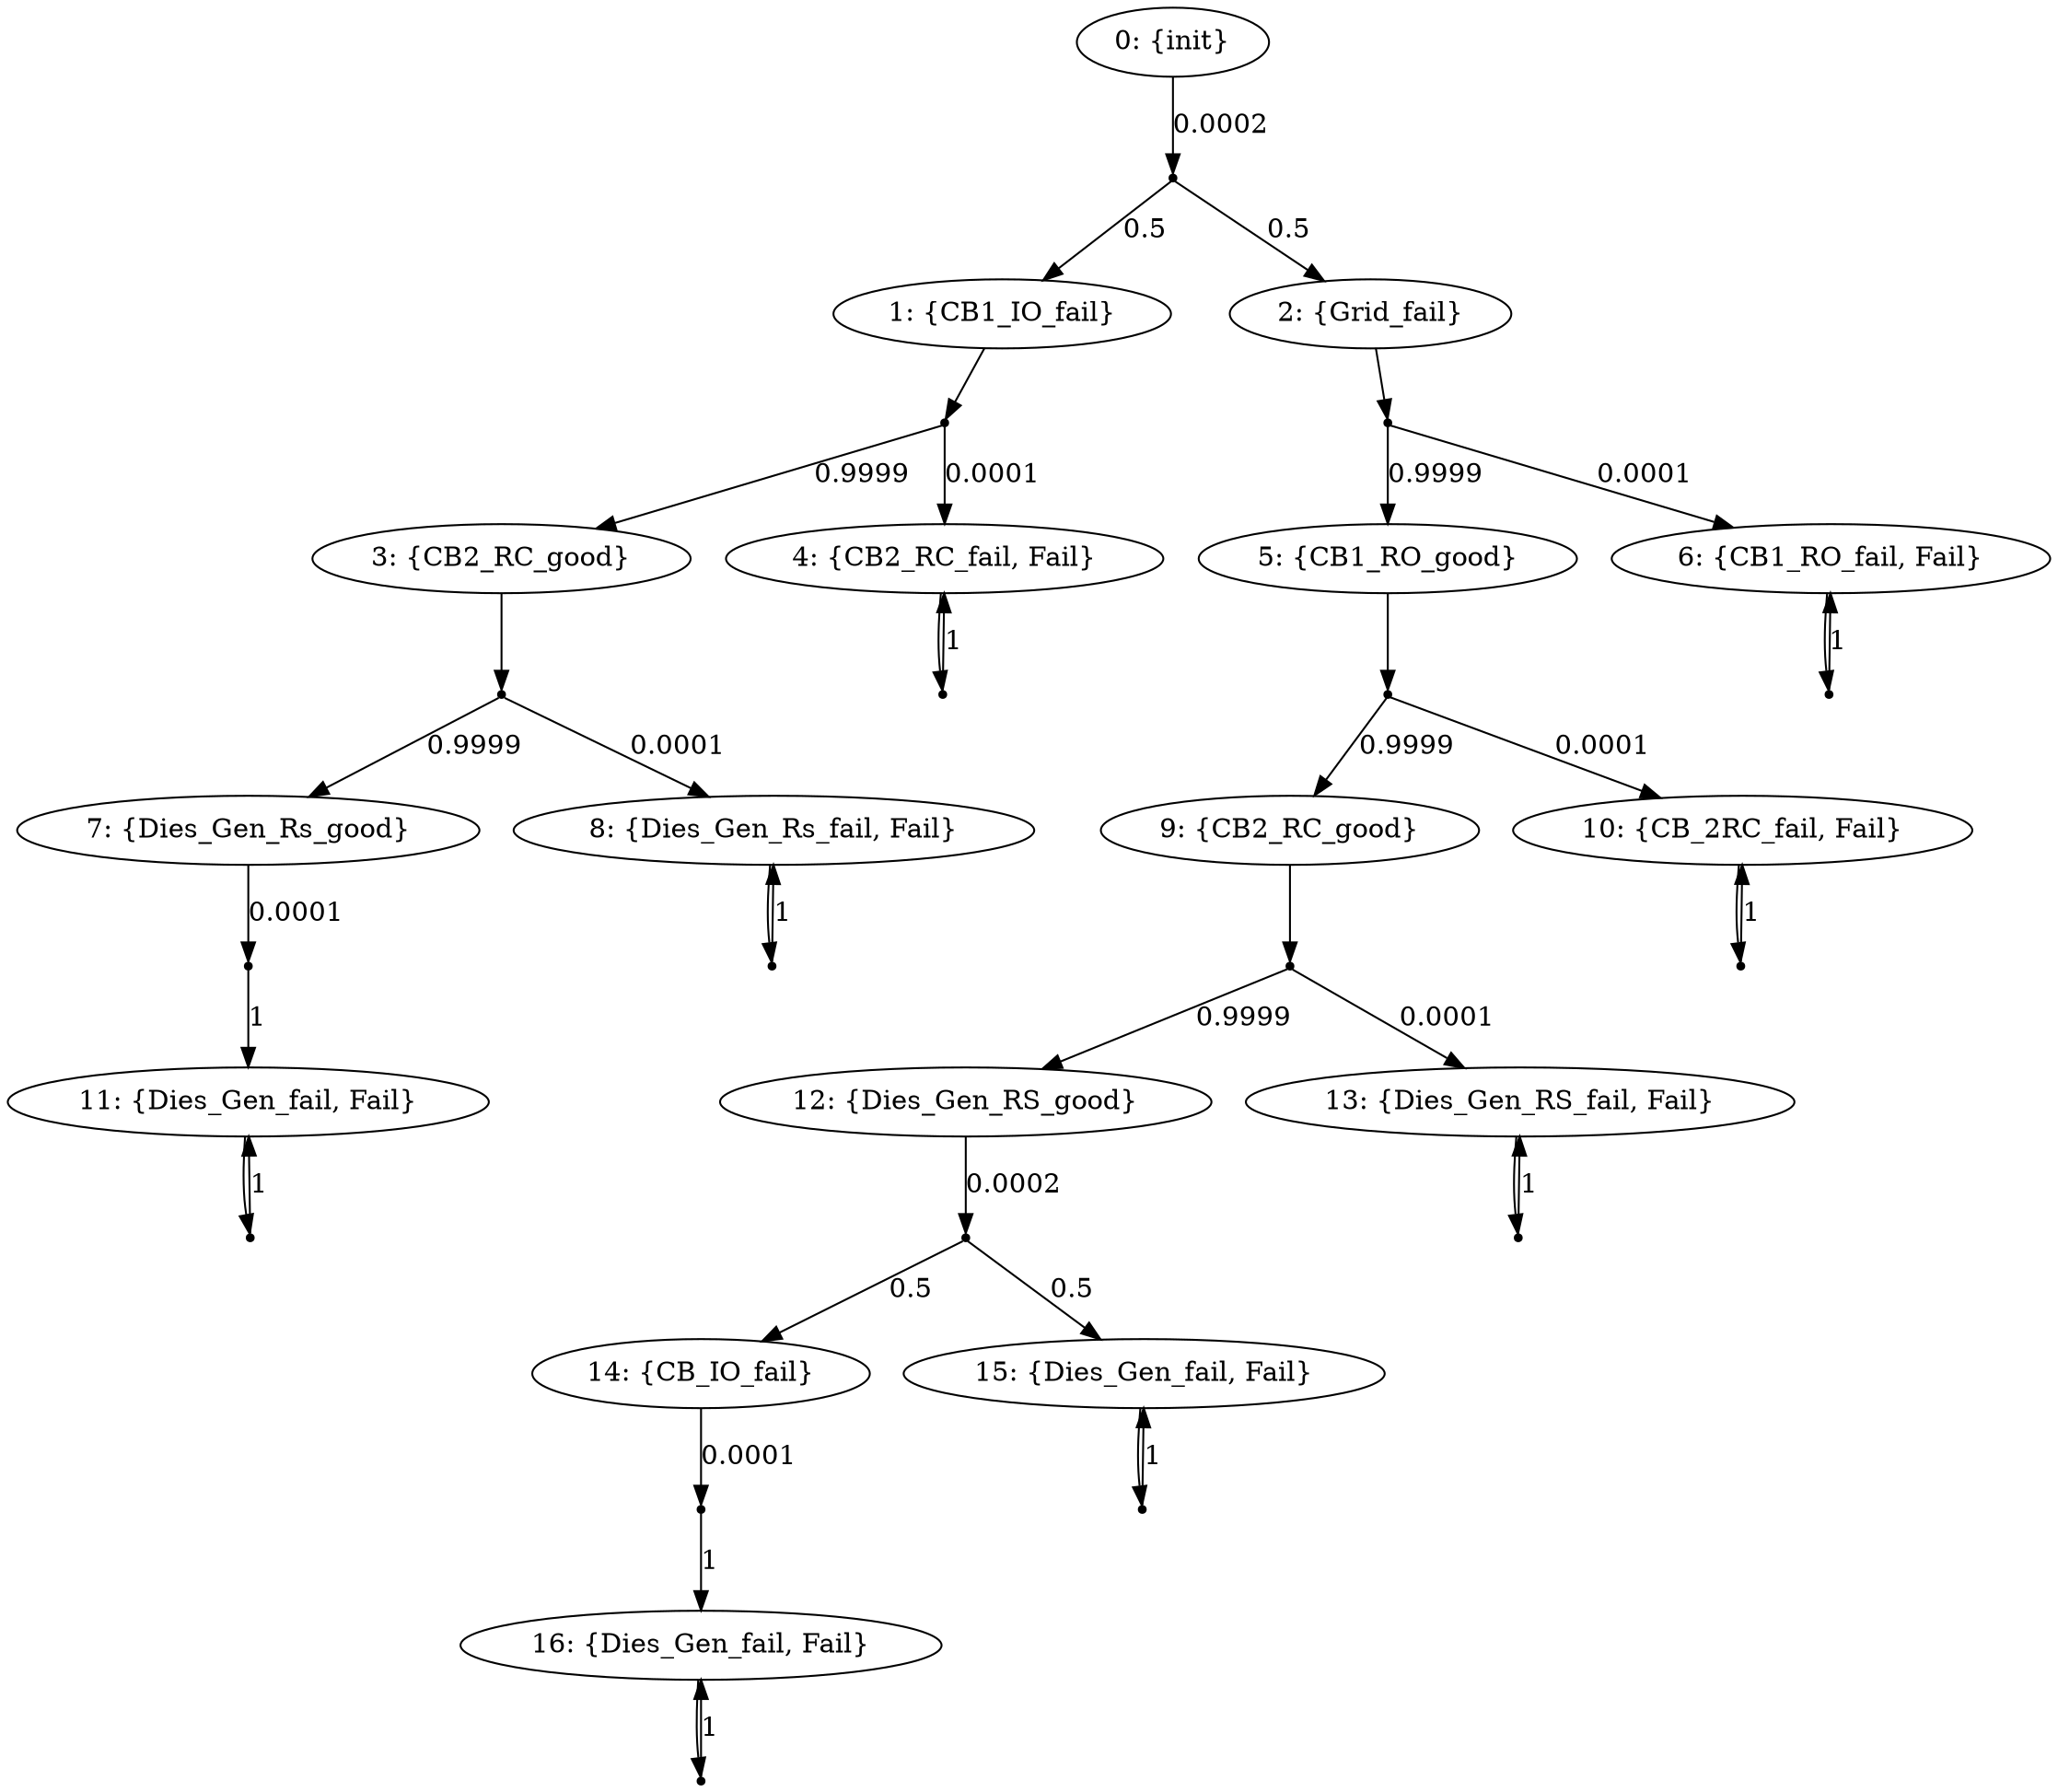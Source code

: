 digraph model {
	0 [ label = "0: {init}" ];
	1 [ label = "1: {CB1_IO_fail}" ];
	2 [ label = "2: {Grid_fail}" ];
	3 [ label = "3: {CB2_RC_good}" ];
	4 [ label = "4: {CB2_RC_fail, Fail}" ];
	5 [ label = "5: {CB1_RO_good}" ];
	6 [ label = "6: {CB1_RO_fail, Fail}" ];
	7 [ label = "7: {Dies_Gen_Rs_good}" ];
	8 [ label = "8: {Dies_Gen_Rs_fail, Fail}" ];
	9 [ label = "9: {CB2_RC_good}" ];
	10 [ label = "10: {CB_2RC_fail, Fail}" ];
	11 [ label = "11: {Dies_Gen_fail, Fail}" ];
	12 [ label = "12: {Dies_Gen_RS_good}" ];
	13 [ label = "13: {Dies_Gen_RS_fail, Fail}" ];
	14 [ label = "14: {CB_IO_fail}" ];
	15 [ label = "15: {Dies_Gen_fail, Fail}" ];
	16 [ label = "16: {Dies_Gen_fail, Fail}" ];
	"0c0" [shape = "point"];
	0 -> "0c0" [ label = "0.0002"]
;
	"0c0" -> 1 [ label= "0.5" ];
	"0c0" -> 2 [ label= "0.5" ];
	"1c0" [shape = "point"];
	1 -> "1c0";
	"1c0" -> 3 [ label= "0.9999" ];
	"1c0" -> 4 [ label= "0.0001" ];
	"2c0" [shape = "point"];
	2 -> "2c0";
	"2c0" -> 5 [ label= "0.9999" ];
	"2c0" -> 6 [ label= "0.0001" ];
	"3c0" [shape = "point"];
	3 -> "3c0";
	"3c0" -> 7 [ label= "0.9999" ];
	"3c0" -> 8 [ label= "0.0001" ];
	"4c0" [shape = "point"];
	4 -> "4c0";
	"4c0" -> 4 [ label= "1" ];
	"5c0" [shape = "point"];
	5 -> "5c0";
	"5c0" -> 9 [ label= "0.9999" ];
	"5c0" -> 10 [ label= "0.0001" ];
	"6c0" [shape = "point"];
	6 -> "6c0";
	"6c0" -> 6 [ label= "1" ];
	"7c0" [shape = "point"];
	7 -> "7c0" [ label = "0.0001"]
;
	"7c0" -> 11 [ label= "1" ];
	"8c0" [shape = "point"];
	8 -> "8c0";
	"8c0" -> 8 [ label= "1" ];
	"9c0" [shape = "point"];
	9 -> "9c0";
	"9c0" -> 12 [ label= "0.9999" ];
	"9c0" -> 13 [ label= "0.0001" ];
	"10c0" [shape = "point"];
	10 -> "10c0";
	"10c0" -> 10 [ label= "1" ];
	"11c0" [shape = "point"];
	11 -> "11c0";
	"11c0" -> 11 [ label= "1" ];
	"12c0" [shape = "point"];
	12 -> "12c0" [ label = "0.0002"]
;
	"12c0" -> 14 [ label= "0.5" ];
	"12c0" -> 15 [ label= "0.5" ];
	"13c0" [shape = "point"];
	13 -> "13c0";
	"13c0" -> 13 [ label= "1" ];
	"14c0" [shape = "point"];
	14 -> "14c0" [ label = "0.0001"]
;
	"14c0" -> 16 [ label= "1" ];
	"15c0" [shape = "point"];
	15 -> "15c0";
	"15c0" -> 15 [ label= "1" ];
	"16c0" [shape = "point"];
	16 -> "16c0";
	"16c0" -> 16 [ label= "1" ];
}
